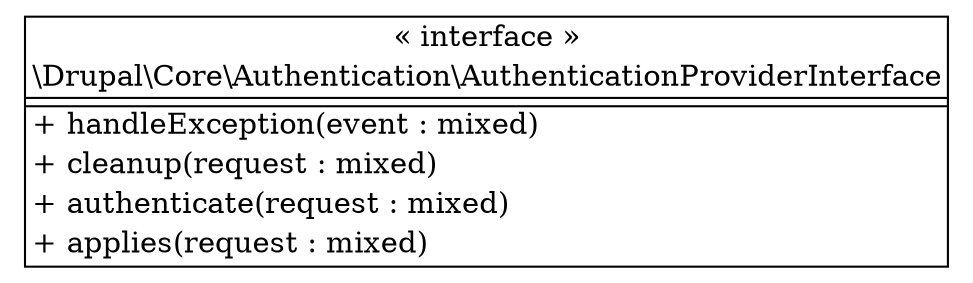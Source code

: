 digraph "Class Diagram" {
  node [shape=plaintext]
  "\\Drupal\\Core\\Authentication\\AuthenticationProviderInterface" [
    label=<
<table border="1" cellpadding="2" cellspacing="0" cellborder="0">
<tr><td align="center">&laquo; interface &raquo;</td></tr>
<tr><td align="center" title="interface AuthenticationProviderInterface">\\Drupal\\Core\\Authentication\\AuthenticationProviderInterface</td></tr><hr />
<tr><td></td></tr>
<hr />
<tr><td align="left" title="public handleException">+ handleException(event : mixed)</td></tr>
<tr><td align="left" title="public cleanup">+ cleanup(request : mixed)</td></tr>
<tr><td align="left" title="public authenticate">+ authenticate(request : mixed)</td></tr>
<tr><td align="left" title="public applies">+ applies(request : mixed)</td></tr>
</table>
  >
  ];
}